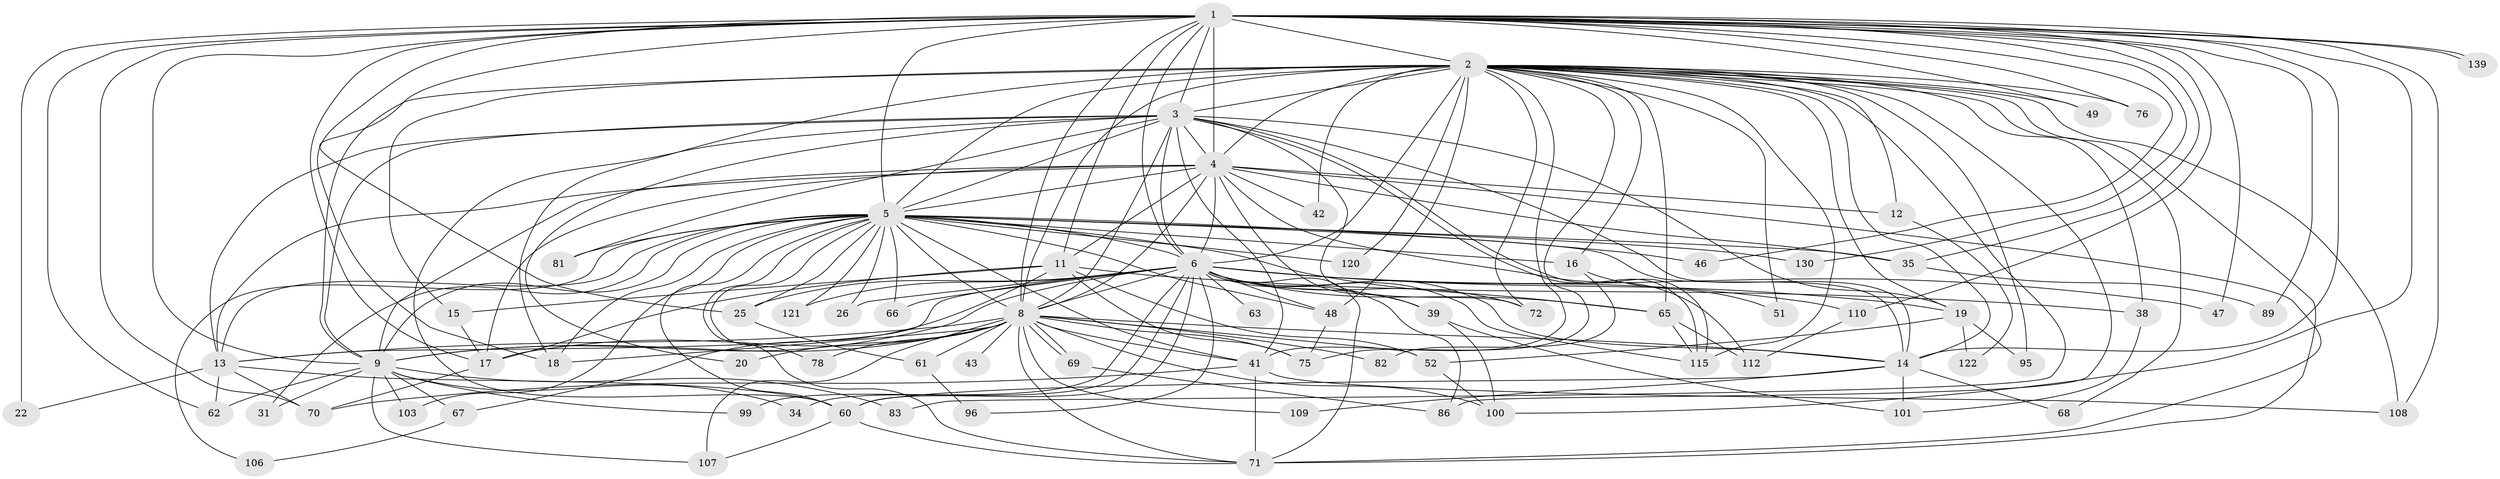 // original degree distribution, {31: 0.013605442176870748, 20: 0.013605442176870748, 22: 0.006802721088435374, 33: 0.006802721088435374, 27: 0.013605442176870748, 12: 0.006802721088435374, 17: 0.006802721088435374, 8: 0.013605442176870748, 3: 0.2585034013605442, 5: 0.027210884353741496, 4: 0.09523809523809523, 6: 0.034013605442176874, 2: 0.4897959183673469, 7: 0.006802721088435374, 11: 0.006802721088435374}
// Generated by graph-tools (version 1.1) at 2025/14/03/09/25 04:14:17]
// undirected, 73 vertices, 200 edges
graph export_dot {
graph [start="1"]
  node [color=gray90,style=filled];
  1;
  2 [super="+7"];
  3;
  4;
  5 [super="+29"];
  6 [super="+21+45+91"];
  8 [super="+30+23+28"];
  9 [super="+10"];
  11;
  12;
  13 [super="+119+32+24"];
  14 [super="+40+33"];
  15;
  16;
  17 [super="+50+118"];
  18 [super="+125"];
  19;
  20;
  22;
  25 [super="+127+64"];
  26;
  31;
  34 [super="+92"];
  35 [super="+44"];
  38 [super="+113"];
  39;
  41 [super="+135+58"];
  42;
  43;
  46;
  47;
  48 [super="+85"];
  49;
  51;
  52 [super="+134+59+54"];
  60 [super="+94"];
  61;
  62;
  63;
  65 [super="+131+88"];
  66;
  67;
  68;
  69 [super="+98"];
  70 [super="+123+87"];
  71 [super="+74+79+105"];
  72 [super="+97"];
  75 [super="+111"];
  76;
  78;
  81;
  82;
  83 [super="+90"];
  86;
  89;
  95;
  96;
  99;
  100 [super="+126"];
  101;
  103 [super="+138"];
  106;
  107;
  108 [super="+137"];
  109;
  110;
  112;
  115 [super="+116"];
  120;
  121;
  122;
  130;
  139;
  1 -- 2 [weight=2];
  1 -- 3;
  1 -- 4;
  1 -- 5 [weight=2];
  1 -- 6;
  1 -- 8 [weight=2];
  1 -- 9 [weight=2];
  1 -- 11;
  1 -- 18;
  1 -- 22;
  1 -- 35;
  1 -- 46;
  1 -- 47;
  1 -- 49;
  1 -- 62;
  1 -- 70;
  1 -- 76;
  1 -- 89;
  1 -- 100;
  1 -- 108;
  1 -- 110;
  1 -- 130;
  1 -- 139;
  1 -- 139;
  1 -- 14;
  1 -- 17;
  1 -- 25;
  2 -- 3 [weight=2];
  2 -- 4 [weight=2];
  2 -- 5 [weight=2];
  2 -- 6 [weight=3];
  2 -- 8 [weight=3];
  2 -- 9 [weight=4];
  2 -- 18;
  2 -- 49;
  2 -- 51;
  2 -- 65 [weight=2];
  2 -- 76;
  2 -- 83 [weight=2];
  2 -- 86;
  2 -- 120;
  2 -- 68;
  2 -- 72;
  2 -- 12;
  2 -- 75;
  2 -- 14;
  2 -- 15;
  2 -- 16;
  2 -- 19;
  2 -- 95;
  2 -- 38;
  2 -- 41;
  2 -- 42;
  2 -- 108;
  2 -- 48;
  2 -- 115;
  2 -- 71;
  3 -- 4;
  3 -- 5;
  3 -- 6;
  3 -- 8;
  3 -- 9 [weight=2];
  3 -- 13 [weight=2];
  3 -- 19;
  3 -- 20;
  3 -- 72;
  3 -- 81;
  3 -- 115;
  3 -- 115;
  3 -- 60;
  3 -- 41;
  3 -- 14 [weight=3];
  4 -- 5;
  4 -- 6;
  4 -- 8 [weight=2];
  4 -- 9 [weight=2];
  4 -- 11;
  4 -- 12;
  4 -- 35;
  4 -- 39;
  4 -- 42;
  4 -- 112;
  4 -- 17;
  4 -- 13 [weight=2];
  4 -- 71;
  5 -- 6;
  5 -- 8;
  5 -- 9 [weight=2];
  5 -- 16;
  5 -- 25 [weight=2];
  5 -- 26;
  5 -- 31;
  5 -- 46;
  5 -- 60;
  5 -- 66;
  5 -- 71;
  5 -- 78;
  5 -- 81;
  5 -- 103;
  5 -- 106;
  5 -- 120;
  5 -- 121;
  5 -- 130;
  5 -- 65;
  5 -- 48;
  5 -- 35;
  5 -- 13;
  5 -- 14;
  5 -- 18;
  5 -- 41;
  6 -- 8 [weight=3];
  6 -- 9 [weight=2];
  6 -- 13 [weight=3];
  6 -- 25 [weight=2];
  6 -- 26;
  6 -- 34 [weight=2];
  6 -- 39;
  6 -- 47;
  6 -- 48;
  6 -- 60 [weight=2];
  6 -- 63 [weight=2];
  6 -- 66;
  6 -- 71;
  6 -- 72;
  6 -- 96;
  6 -- 99;
  6 -- 110;
  6 -- 121;
  6 -- 65;
  6 -- 86;
  6 -- 14 [weight=2];
  6 -- 115;
  6 -- 19;
  8 -- 9 [weight=3];
  8 -- 17;
  8 -- 20;
  8 -- 43 [weight=2];
  8 -- 52 [weight=2];
  8 -- 61;
  8 -- 69;
  8 -- 69;
  8 -- 82;
  8 -- 100;
  8 -- 107;
  8 -- 109;
  8 -- 41;
  8 -- 75;
  8 -- 78;
  8 -- 18;
  8 -- 13 [weight=2];
  8 -- 14;
  8 -- 71;
  9 -- 34 [weight=2];
  9 -- 99;
  9 -- 67;
  9 -- 103 [weight=2];
  9 -- 107;
  9 -- 62;
  9 -- 31;
  9 -- 83;
  11 -- 15;
  11 -- 17;
  11 -- 38;
  11 -- 67;
  11 -- 75;
  11 -- 52;
  12 -- 122;
  13 -- 22;
  13 -- 70 [weight=2];
  13 -- 60;
  13 -- 62;
  14 -- 109;
  14 -- 68;
  14 -- 101;
  14 -- 60;
  15 -- 17;
  16 -- 51;
  16 -- 82;
  17 -- 70;
  19 -- 52;
  19 -- 95;
  19 -- 122;
  25 -- 61;
  35 -- 89;
  38 -- 101;
  39 -- 101;
  39 -- 100;
  41 -- 108;
  41 -- 70;
  41 -- 71;
  48 -- 75;
  52 -- 100;
  60 -- 107;
  60 -- 71;
  61 -- 96;
  65 -- 115;
  65 -- 112;
  67 -- 106;
  69 -- 86;
  110 -- 112;
}
